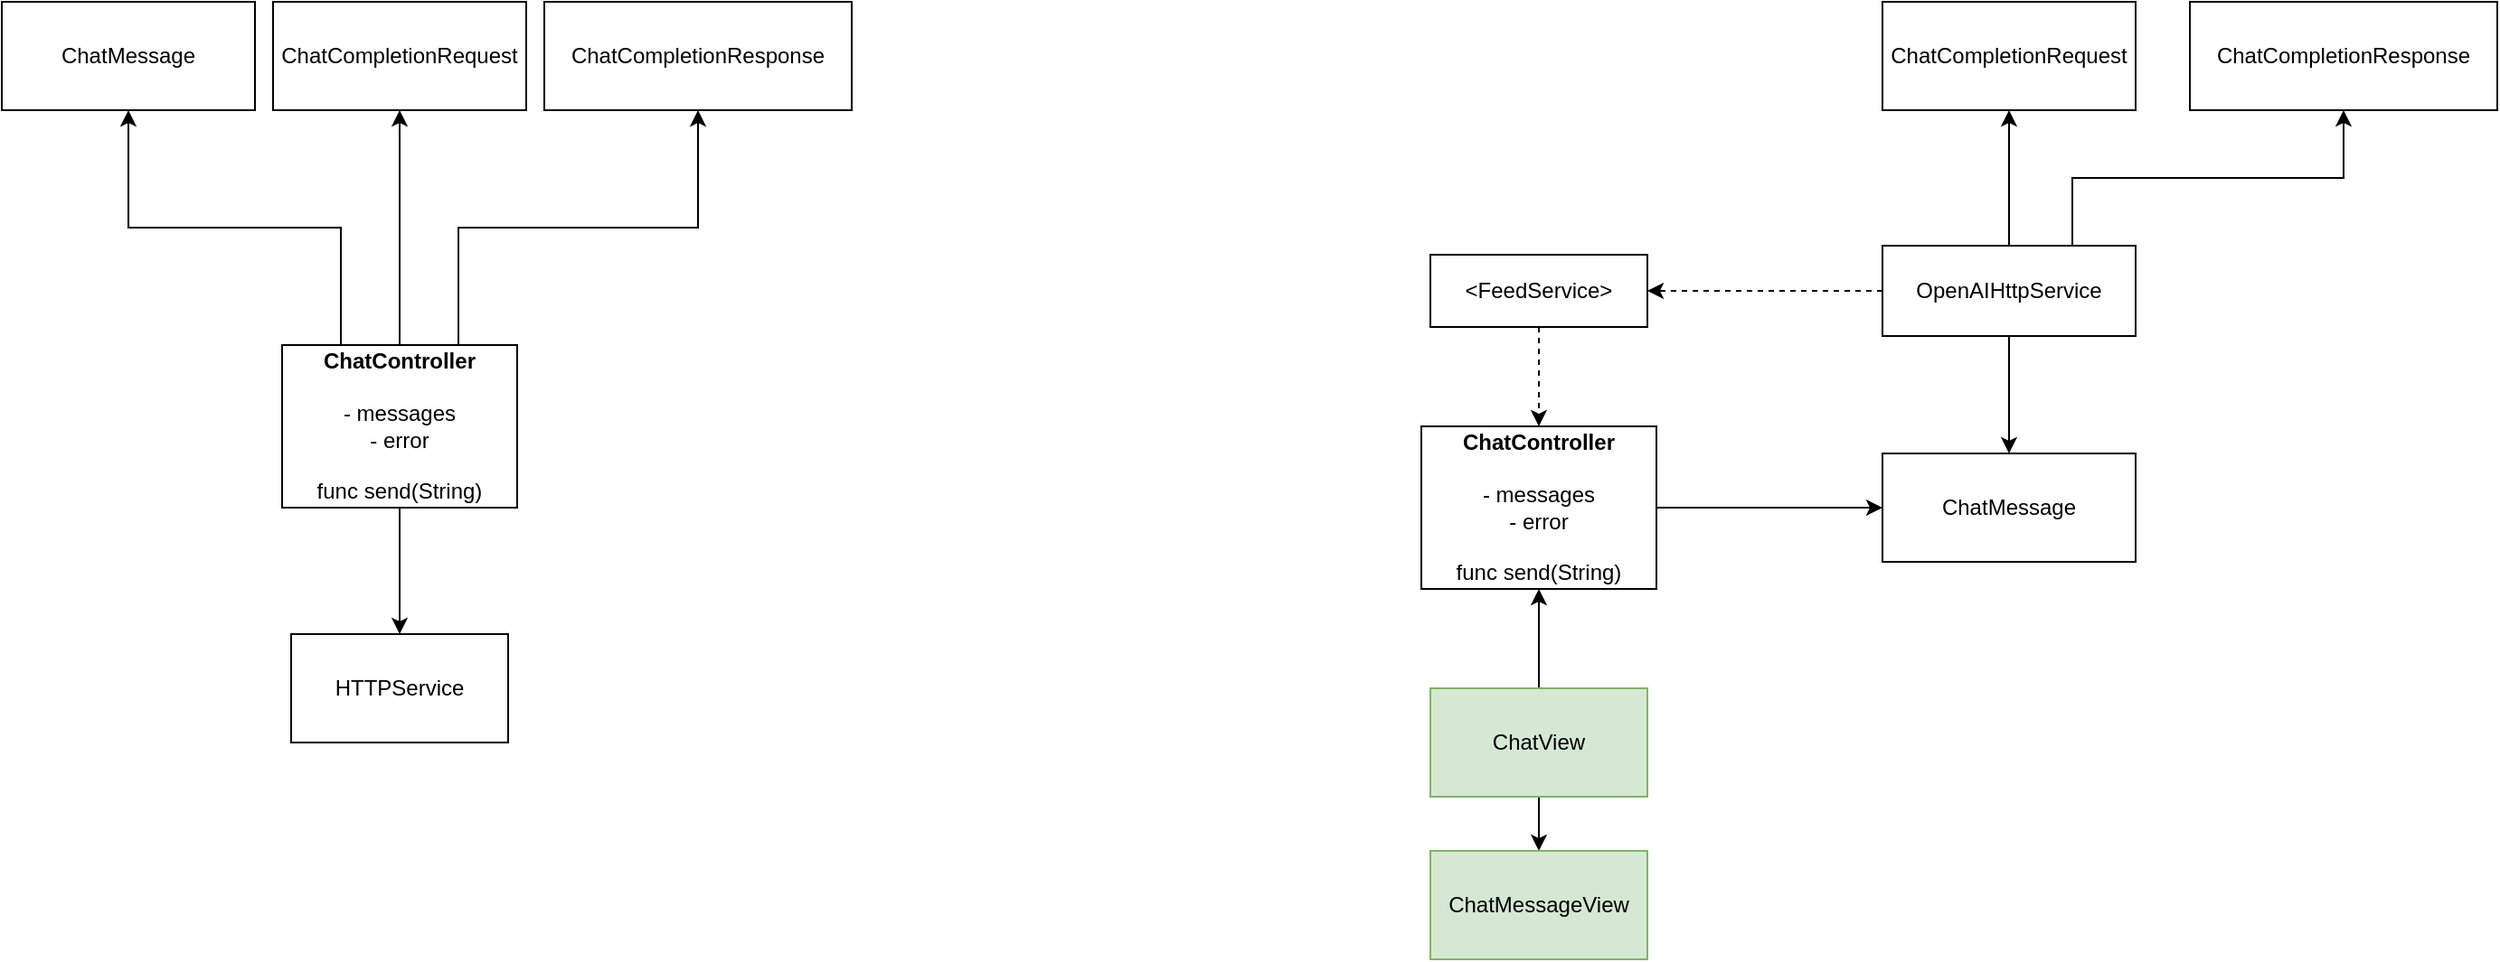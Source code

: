 <mxfile version="21.6.5" type="device">
  <diagram name="Page-1" id="3Dl5lnAm9g-ewHV6vhvQ">
    <mxGraphModel dx="1026" dy="667" grid="1" gridSize="10" guides="1" tooltips="1" connect="1" arrows="1" fold="1" page="1" pageScale="1" pageWidth="1850" pageHeight="11100" math="0" shadow="0">
      <root>
        <mxCell id="0" />
        <mxCell id="1" parent="0" />
        <mxCell id="G4GQTeV_wDfIAfZrhBzM-7" style="edgeStyle=orthogonalEdgeStyle;rounded=0;orthogonalLoop=1;jettySize=auto;html=1;exitX=0.25;exitY=1;exitDx=0;exitDy=0;" edge="1" parent="1" source="BBt4w6Mevpw_Zn_QWQDo-1" target="G4GQTeV_wDfIAfZrhBzM-5">
          <mxGeometry relative="1" as="geometry" />
        </mxCell>
        <mxCell id="BBt4w6Mevpw_Zn_QWQDo-3" value="" style="edgeStyle=orthogonalEdgeStyle;rounded=0;orthogonalLoop=1;jettySize=auto;html=1;" parent="1" source="BBt4w6Mevpw_Zn_QWQDo-1" target="BBt4w6Mevpw_Zn_QWQDo-2" edge="1">
          <mxGeometry relative="1" as="geometry" />
        </mxCell>
        <mxCell id="G4GQTeV_wDfIAfZrhBzM-2" value="" style="edgeStyle=orthogonalEdgeStyle;rounded=0;orthogonalLoop=1;jettySize=auto;html=1;entryX=0.5;entryY=1;entryDx=0;entryDy=0;" edge="1" parent="1" source="BBt4w6Mevpw_Zn_QWQDo-1" target="G4GQTeV_wDfIAfZrhBzM-3">
          <mxGeometry relative="1" as="geometry" />
        </mxCell>
        <mxCell id="G4GQTeV_wDfIAfZrhBzM-4" style="edgeStyle=orthogonalEdgeStyle;rounded=0;orthogonalLoop=1;jettySize=auto;html=1;exitX=0.75;exitY=1;exitDx=0;exitDy=0;entryX=0.5;entryY=1;entryDx=0;entryDy=0;" edge="1" parent="1" source="BBt4w6Mevpw_Zn_QWQDo-1" target="G4GQTeV_wDfIAfZrhBzM-1">
          <mxGeometry relative="1" as="geometry" />
        </mxCell>
        <mxCell id="BBt4w6Mevpw_Zn_QWQDo-1" value="&lt;b&gt;ChatController&lt;/b&gt;&lt;br&gt;&lt;br&gt;- messages&lt;br&gt;- error&lt;br&gt;&lt;br&gt;func send(String)" style="rounded=0;whiteSpace=wrap;html=1;direction=west;" parent="1" vertex="1">
          <mxGeometry x="345" y="260" width="130" height="90" as="geometry" />
        </mxCell>
        <mxCell id="BBt4w6Mevpw_Zn_QWQDo-2" value="HTTPService" style="rounded=0;whiteSpace=wrap;html=1;" parent="1" vertex="1">
          <mxGeometry x="350" y="420" width="120" height="60" as="geometry" />
        </mxCell>
        <mxCell id="G4GQTeV_wDfIAfZrhBzM-1" value="ChatMessage" style="rounded=0;whiteSpace=wrap;html=1;" vertex="1" parent="1">
          <mxGeometry x="190" y="70" width="140" height="60" as="geometry" />
        </mxCell>
        <mxCell id="G4GQTeV_wDfIAfZrhBzM-3" value="ChatCompletionRequest" style="rounded=0;whiteSpace=wrap;html=1;" vertex="1" parent="1">
          <mxGeometry x="340" y="70" width="140" height="60" as="geometry" />
        </mxCell>
        <mxCell id="G4GQTeV_wDfIAfZrhBzM-5" value="ChatCompletionResponse" style="text;whiteSpace=wrap;html=1;strokeColor=default;align=center;verticalAlign=middle;" vertex="1" parent="1">
          <mxGeometry x="490" y="70" width="170" height="60" as="geometry" />
        </mxCell>
        <mxCell id="G4GQTeV_wDfIAfZrhBzM-30" style="edgeStyle=orthogonalEdgeStyle;rounded=0;orthogonalLoop=1;jettySize=auto;html=1;exitX=0;exitY=0.5;exitDx=0;exitDy=0;entryX=0;entryY=0.5;entryDx=0;entryDy=0;" edge="1" parent="1" source="G4GQTeV_wDfIAfZrhBzM-22" target="G4GQTeV_wDfIAfZrhBzM-24">
          <mxGeometry relative="1" as="geometry" />
        </mxCell>
        <mxCell id="G4GQTeV_wDfIAfZrhBzM-22" value="&lt;b&gt;ChatController&lt;/b&gt;&lt;br&gt;&lt;br&gt;- messages&lt;br&gt;- error&lt;br&gt;&lt;br&gt;func send(String)" style="rounded=0;whiteSpace=wrap;html=1;direction=west;" vertex="1" parent="1">
          <mxGeometry x="975" y="305" width="130" height="90" as="geometry" />
        </mxCell>
        <mxCell id="G4GQTeV_wDfIAfZrhBzM-29" value="" style="edgeStyle=orthogonalEdgeStyle;rounded=0;orthogonalLoop=1;jettySize=auto;html=1;dashed=1;" edge="1" parent="1" source="G4GQTeV_wDfIAfZrhBzM-23" target="G4GQTeV_wDfIAfZrhBzM-27">
          <mxGeometry relative="1" as="geometry" />
        </mxCell>
        <mxCell id="G4GQTeV_wDfIAfZrhBzM-31" style="edgeStyle=orthogonalEdgeStyle;rounded=0;orthogonalLoop=1;jettySize=auto;html=1;entryX=0.5;entryY=0;entryDx=0;entryDy=0;" edge="1" parent="1" source="G4GQTeV_wDfIAfZrhBzM-23" target="G4GQTeV_wDfIAfZrhBzM-24">
          <mxGeometry relative="1" as="geometry" />
        </mxCell>
        <mxCell id="G4GQTeV_wDfIAfZrhBzM-33" style="edgeStyle=orthogonalEdgeStyle;rounded=0;orthogonalLoop=1;jettySize=auto;html=1;entryX=0.5;entryY=1;entryDx=0;entryDy=0;" edge="1" parent="1" source="G4GQTeV_wDfIAfZrhBzM-23" target="G4GQTeV_wDfIAfZrhBzM-25">
          <mxGeometry relative="1" as="geometry" />
        </mxCell>
        <mxCell id="G4GQTeV_wDfIAfZrhBzM-34" style="edgeStyle=orthogonalEdgeStyle;rounded=0;orthogonalLoop=1;jettySize=auto;html=1;exitX=0.75;exitY=0;exitDx=0;exitDy=0;entryX=0.5;entryY=1;entryDx=0;entryDy=0;" edge="1" parent="1" source="G4GQTeV_wDfIAfZrhBzM-23" target="G4GQTeV_wDfIAfZrhBzM-26">
          <mxGeometry relative="1" as="geometry" />
        </mxCell>
        <mxCell id="G4GQTeV_wDfIAfZrhBzM-23" value="OpenAIHttpService" style="rounded=0;whiteSpace=wrap;html=1;" vertex="1" parent="1">
          <mxGeometry x="1230" y="205" width="140" height="50" as="geometry" />
        </mxCell>
        <mxCell id="G4GQTeV_wDfIAfZrhBzM-24" value="ChatMessage" style="rounded=0;whiteSpace=wrap;html=1;" vertex="1" parent="1">
          <mxGeometry x="1230" y="320" width="140" height="60" as="geometry" />
        </mxCell>
        <mxCell id="G4GQTeV_wDfIAfZrhBzM-25" value="ChatCompletionRequest" style="rounded=0;whiteSpace=wrap;html=1;" vertex="1" parent="1">
          <mxGeometry x="1230" y="70" width="140" height="60" as="geometry" />
        </mxCell>
        <mxCell id="G4GQTeV_wDfIAfZrhBzM-26" value="ChatCompletionResponse" style="text;whiteSpace=wrap;html=1;strokeColor=default;align=center;verticalAlign=middle;" vertex="1" parent="1">
          <mxGeometry x="1400" y="70" width="170" height="60" as="geometry" />
        </mxCell>
        <mxCell id="G4GQTeV_wDfIAfZrhBzM-28" value="" style="edgeStyle=orthogonalEdgeStyle;rounded=0;orthogonalLoop=1;jettySize=auto;html=1;dashed=1;" edge="1" parent="1" source="G4GQTeV_wDfIAfZrhBzM-27" target="G4GQTeV_wDfIAfZrhBzM-22">
          <mxGeometry relative="1" as="geometry" />
        </mxCell>
        <mxCell id="G4GQTeV_wDfIAfZrhBzM-27" value="&amp;lt;FeedService&amp;gt;" style="rounded=0;whiteSpace=wrap;html=1;" vertex="1" parent="1">
          <mxGeometry x="980" y="210" width="120" height="40" as="geometry" />
        </mxCell>
        <mxCell id="G4GQTeV_wDfIAfZrhBzM-37" value="" style="edgeStyle=orthogonalEdgeStyle;rounded=0;orthogonalLoop=1;jettySize=auto;html=1;" edge="1" parent="1" source="G4GQTeV_wDfIAfZrhBzM-35" target="G4GQTeV_wDfIAfZrhBzM-22">
          <mxGeometry relative="1" as="geometry" />
        </mxCell>
        <mxCell id="G4GQTeV_wDfIAfZrhBzM-38" value="" style="edgeStyle=orthogonalEdgeStyle;rounded=0;orthogonalLoop=1;jettySize=auto;html=1;" edge="1" parent="1" source="G4GQTeV_wDfIAfZrhBzM-35" target="G4GQTeV_wDfIAfZrhBzM-36">
          <mxGeometry relative="1" as="geometry" />
        </mxCell>
        <mxCell id="G4GQTeV_wDfIAfZrhBzM-35" value="ChatView" style="rounded=0;whiteSpace=wrap;html=1;fillColor=#d5e8d4;strokeColor=#82b366;" vertex="1" parent="1">
          <mxGeometry x="980" y="450" width="120" height="60" as="geometry" />
        </mxCell>
        <mxCell id="G4GQTeV_wDfIAfZrhBzM-36" value="ChatMessageView" style="rounded=0;whiteSpace=wrap;html=1;fillColor=#d5e8d4;strokeColor=#82b366;" vertex="1" parent="1">
          <mxGeometry x="980" y="540" width="120" height="60" as="geometry" />
        </mxCell>
      </root>
    </mxGraphModel>
  </diagram>
</mxfile>
